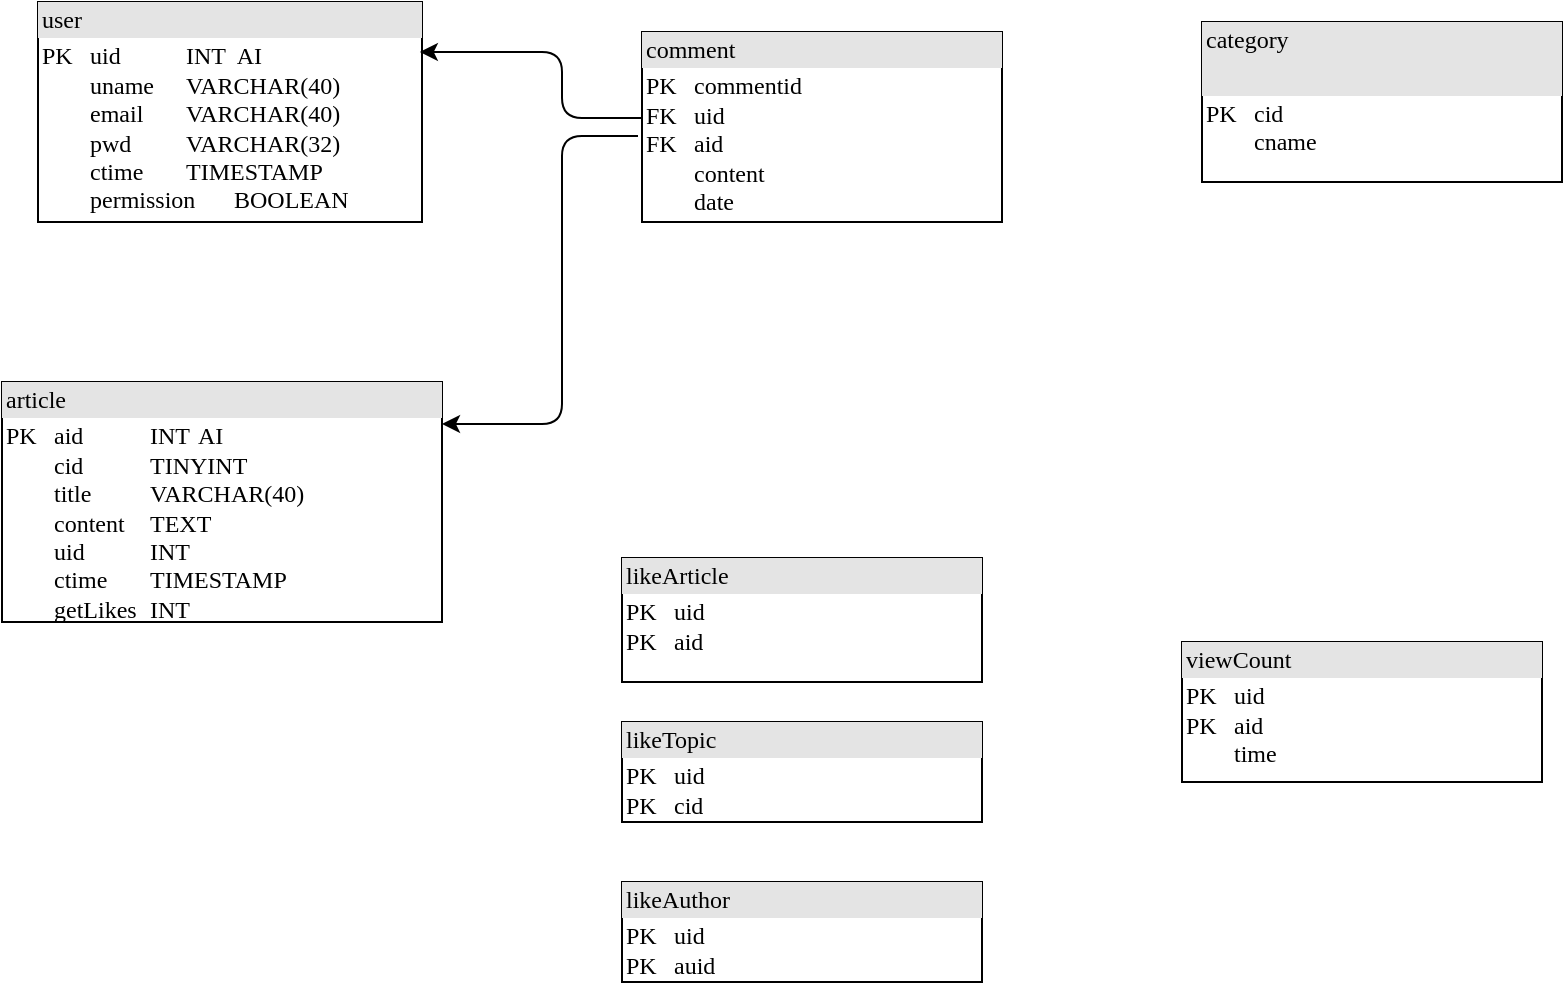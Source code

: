 <mxfile version="15.5.0" type="device"><diagram id="FQvaZNprBJo5bZB_rWkm" name="Page-1"><mxGraphModel dx="1360" dy="802" grid="1" gridSize="10" guides="1" tooltips="1" connect="1" arrows="1" fold="1" page="1" pageScale="1" pageWidth="827" pageHeight="1169" math="0" shadow="0"><root><mxCell id="0"/><mxCell id="1" parent="0"/><mxCell id="sJfGw9YsZJWu2Fgoc_I5-2" value="&lt;div style=&quot;box-sizing: border-box ; width: 100% ; background: #e4e4e4 ; padding: 2px&quot;&gt;article&lt;/div&gt;&lt;table style=&quot;width: 100% ; font-size: 1em&quot; cellpadding=&quot;2&quot; cellspacing=&quot;0&quot;&gt;&lt;tbody&gt;&lt;tr&gt;&lt;td&gt;PK&lt;span&gt;&#9;&lt;span style=&quot;white-space: pre&quot;&gt;&#9;&lt;/span&gt;&lt;/span&gt;aid&lt;span&gt;&#9;&lt;span style=&quot;white-space: pre&quot;&gt;&#9;&lt;/span&gt;&lt;span style=&quot;white-space: pre&quot;&gt;&#9;&lt;/span&gt;&lt;/span&gt;INT&lt;span style=&quot;white-space: pre&quot;&gt;&#9;&lt;/span&gt;AI&lt;br&gt;&lt;span&gt;&#9;&lt;/span&gt;&lt;span style=&quot;white-space: pre&quot;&gt;&#9;&lt;/span&gt;cid&lt;span style=&quot;white-space: pre&quot;&gt;&#9;&lt;/span&gt;&lt;span style=&quot;white-space: pre&quot;&gt;&#9;&lt;/span&gt;TINYINT&lt;span&gt;&lt;/span&gt;&lt;br&gt;&lt;span&gt;&#9;&lt;/span&gt;&lt;span&gt;&#9;&lt;/span&gt;&lt;span style=&quot;white-space: pre&quot;&gt;&#9;&lt;/span&gt;title&lt;span style=&quot;white-space: pre&quot;&gt;&#9;&lt;/span&gt;&lt;span style=&quot;white-space: pre&quot;&gt;&#9;&lt;/span&gt;VARCHAR(40)&lt;br&gt;&lt;span&gt;&#9;&lt;/span&gt;&lt;span&gt;&#9;&lt;/span&gt;&lt;span style=&quot;white-space: pre&quot;&gt;&#9;&lt;/span&gt;content&lt;span style=&quot;white-space: pre&quot;&gt;&#9;&lt;/span&gt;TEXT&lt;br&gt;&lt;span&gt;&#9;&lt;/span&gt;&lt;span style=&quot;white-space: pre&quot;&gt;&#9;&lt;/span&gt;uid&lt;span style=&quot;white-space: pre&quot;&gt;&#9;&lt;/span&gt;&lt;span style=&quot;white-space: pre&quot;&gt;&#9;&lt;/span&gt;INT&lt;br&gt;&lt;span&gt;&#9;&lt;/span&gt;&lt;span style=&quot;white-space: pre&quot;&gt;&#9;&lt;/span&gt;ctime&lt;span style=&quot;white-space: pre&quot;&gt;&#9;&lt;/span&gt;TIMESTAMP&lt;br&gt;&lt;span&gt;&#9;&lt;/span&gt;&lt;span&gt;&#9;&lt;/span&gt;&lt;span style=&quot;white-space: pre&quot;&gt;&#9;&lt;/span&gt;getLikes&lt;span style=&quot;white-space: pre&quot;&gt;&#9;&lt;/span&gt;INT&lt;br&gt;&lt;/td&gt;&lt;td&gt;&lt;/td&gt;&lt;/tr&gt;&lt;/tbody&gt;&lt;/table&gt;" style="verticalAlign=top;align=left;overflow=fill;html=1;rounded=0;shadow=0;comic=0;labelBackgroundColor=none;strokeWidth=1;fontFamily=Verdana;fontSize=12" parent="1" vertex="1"><mxGeometry x="80" y="290" width="220" height="120" as="geometry"/></mxCell><mxCell id="sJfGw9YsZJWu2Fgoc_I5-3" value="&lt;div style=&quot;box-sizing: border-box ; width: 100% ; background: #e4e4e4 ; padding: 2px&quot;&gt;user&lt;/div&gt;&lt;table style=&quot;width: 100% ; font-size: 1em&quot; cellpadding=&quot;2&quot; cellspacing=&quot;0&quot;&gt;&lt;tbody&gt;&lt;tr&gt;&lt;td&gt;PK&lt;span style=&quot;white-space: pre&quot;&gt;&#9;&lt;/span&gt;uid&lt;span style=&quot;white-space: pre&quot;&gt;&#9;&lt;span style=&quot;white-space: pre&quot;&gt;&#9;&lt;/span&gt;&lt;/span&gt;INT&amp;nbsp; AI&lt;span style=&quot;white-space: pre&quot;&gt;&#9;&lt;/span&gt;&lt;br&gt;&lt;span style=&quot;white-space: pre&quot;&gt;&#9;&lt;/span&gt;uname&lt;span style=&quot;white-space: pre&quot;&gt;&#9;&lt;/span&gt;VARCHAR(40)&lt;br&gt;&lt;span style=&quot;white-space: pre&quot;&gt;&#9;&lt;/span&gt;email&lt;span style=&quot;white-space: pre&quot;&gt;&#9;&lt;/span&gt;VARCHAR(40)&lt;br&gt;&lt;span style=&quot;white-space: pre&quot;&gt;&#9;&lt;/span&gt;pwd&lt;span style=&quot;white-space: pre&quot;&gt;&#9;&lt;/span&gt;&lt;span style=&quot;white-space: pre&quot;&gt;&#9;&lt;/span&gt;VARCHAR(32)&lt;br&gt;&lt;span style=&quot;white-space: pre&quot;&gt;&#9;&lt;/span&gt;ctime&lt;span style=&quot;white-space: pre&quot;&gt;&#9;&lt;/span&gt;TIMESTAMP&lt;br&gt;&lt;span style=&quot;white-space: pre&quot;&gt;&#9;&lt;/span&gt;permission&lt;span style=&quot;white-space: pre&quot;&gt;&#9;&lt;/span&gt;BOOLEAN&lt;br&gt;&lt;/td&gt;&lt;td&gt;&lt;/td&gt;&lt;/tr&gt;&lt;/tbody&gt;&lt;/table&gt;" style="verticalAlign=top;align=left;overflow=fill;html=1;rounded=0;shadow=0;comic=0;labelBackgroundColor=none;strokeWidth=1;fontFamily=Verdana;fontSize=12" parent="1" vertex="1"><mxGeometry x="98" y="100" width="192" height="110" as="geometry"/></mxCell><mxCell id="sJfGw9YsZJWu2Fgoc_I5-4" value="&lt;div style=&quot;box-sizing: border-box ; width: 100% ; background: #e4e4e4 ; padding: 2px&quot;&gt;comment&lt;/div&gt;&lt;table style=&quot;width: 100% ; font-size: 1em&quot; cellpadding=&quot;2&quot; cellspacing=&quot;0&quot;&gt;&lt;tbody&gt;&lt;tr&gt;&lt;td&gt;PK&lt;span style=&quot;white-space: pre&quot;&gt;&#9;&lt;/span&gt;commentid&lt;br&gt;FK&lt;span style=&quot;white-space: pre&quot;&gt;&#9;&lt;/span&gt;uid&lt;br&gt;FK&lt;span style=&quot;white-space: pre&quot;&gt;&#9;&lt;/span&gt;aid&lt;br&gt;&lt;span style=&quot;white-space: pre&quot;&gt;&#9;&lt;/span&gt;content&lt;br&gt;&lt;span style=&quot;white-space: pre&quot;&gt;&#9;&lt;/span&gt;date&lt;br&gt;&lt;/td&gt;&lt;td&gt;&lt;/td&gt;&lt;/tr&gt;&lt;/tbody&gt;&lt;/table&gt;" style="verticalAlign=top;align=left;overflow=fill;html=1;rounded=0;shadow=0;comic=0;labelBackgroundColor=none;strokeWidth=1;fontFamily=Verdana;fontSize=12" parent="1" vertex="1"><mxGeometry x="400" y="115" width="180" height="95" as="geometry"/></mxCell><mxCell id="sJfGw9YsZJWu2Fgoc_I5-5" value="" style="endArrow=classic;html=1;entryX=0.994;entryY=0.157;entryDx=0;entryDy=0;entryPerimeter=0;exitX=0;exitY=0.5;exitDx=0;exitDy=0;" parent="1" edge="1"><mxGeometry width="50" height="50" relative="1" as="geometry"><mxPoint x="400" y="158" as="sourcePoint"/><mxPoint x="288.92" y="124.98" as="targetPoint"/><Array as="points"><mxPoint x="360" y="158"/><mxPoint x="360" y="125"/></Array></mxGeometry></mxCell><mxCell id="sJfGw9YsZJWu2Fgoc_I5-6" value="" style="endArrow=classic;html=1;" parent="1" edge="1"><mxGeometry width="50" height="50" relative="1" as="geometry"><mxPoint x="398" y="167" as="sourcePoint"/><mxPoint x="300" y="311" as="targetPoint"/><Array as="points"><mxPoint x="360" y="167"/><mxPoint x="360" y="311"/></Array></mxGeometry></mxCell><mxCell id="sJfGw9YsZJWu2Fgoc_I5-7" value="&lt;div style=&quot;box-sizing: border-box ; width: 100% ; background: #e4e4e4 ; padding: 2px&quot;&gt;likeArticle&lt;/div&gt;&lt;table style=&quot;width: 100% ; font-size: 1em&quot; cellpadding=&quot;2&quot; cellspacing=&quot;0&quot;&gt;&lt;tbody&gt;&lt;tr&gt;&lt;td&gt;PK&lt;span style=&quot;white-space: pre&quot;&gt;&#9;&lt;/span&gt;uid&lt;br&gt;PK&lt;span style=&quot;white-space: pre&quot;&gt;&#9;&lt;/span&gt;aid&lt;br&gt;&lt;/td&gt;&lt;td&gt;&lt;/td&gt;&lt;/tr&gt;&lt;/tbody&gt;&lt;/table&gt;" style="verticalAlign=top;align=left;overflow=fill;html=1;rounded=0;shadow=0;comic=0;labelBackgroundColor=none;strokeWidth=1;fontFamily=Verdana;fontSize=12" parent="1" vertex="1"><mxGeometry x="390" y="378" width="180" height="62" as="geometry"/></mxCell><mxCell id="sJfGw9YsZJWu2Fgoc_I5-8" value="&lt;div style=&quot;box-sizing: border-box ; width: 100% ; background: #e4e4e4 ; padding: 2px&quot;&gt;category&lt;/div&gt;&lt;div style=&quot;box-sizing: border-box ; width: 100% ; background: #e4e4e4 ; padding: 2px&quot;&gt;&lt;br&gt;&lt;/div&gt;&lt;table style=&quot;width: 100% ; font-size: 1em&quot; cellpadding=&quot;2&quot; cellspacing=&quot;0&quot;&gt;&lt;tbody&gt;&lt;tr&gt;&lt;td&gt;PK&lt;span style=&quot;white-space: pre&quot;&gt;&#9;&lt;/span&gt;cid&lt;br&gt;&lt;span style=&quot;white-space: pre&quot;&gt;&#9;&lt;/span&gt;cname&lt;br&gt;&lt;br&gt;&lt;/td&gt;&lt;td&gt;&lt;/td&gt;&lt;/tr&gt;&lt;/tbody&gt;&lt;/table&gt;" style="verticalAlign=top;align=left;overflow=fill;html=1;rounded=0;shadow=0;comic=0;labelBackgroundColor=none;strokeWidth=1;fontFamily=Verdana;fontSize=12" parent="1" vertex="1"><mxGeometry x="680" y="110" width="180" height="80" as="geometry"/></mxCell><mxCell id="sJfGw9YsZJWu2Fgoc_I5-9" value="&lt;div style=&quot;box-sizing: border-box ; width: 100% ; background: #e4e4e4 ; padding: 2px&quot;&gt;viewCount&lt;/div&gt;&lt;table style=&quot;width: 100% ; font-size: 1em&quot; cellpadding=&quot;2&quot; cellspacing=&quot;0&quot;&gt;&lt;tbody&gt;&lt;tr&gt;&lt;td&gt;PK&lt;span style=&quot;white-space: pre&quot;&gt;&#9;&lt;/span&gt;uid&lt;br&gt;PK&lt;span style=&quot;white-space: pre&quot;&gt;&#9;&lt;/span&gt;aid&lt;br&gt;&lt;span style=&quot;white-space: pre&quot;&gt;&#9;&lt;/span&gt;time&lt;br&gt;&lt;/td&gt;&lt;td&gt;&lt;/td&gt;&lt;/tr&gt;&lt;/tbody&gt;&lt;/table&gt;" style="verticalAlign=top;align=left;overflow=fill;html=1;rounded=0;shadow=0;comic=0;labelBackgroundColor=none;strokeWidth=1;fontFamily=Verdana;fontSize=12" parent="1" vertex="1"><mxGeometry x="670" y="420" width="180" height="70" as="geometry"/></mxCell><mxCell id="sJfGw9YsZJWu2Fgoc_I5-10" value="&lt;div style=&quot;box-sizing: border-box ; width: 100% ; background: #e4e4e4 ; padding: 2px&quot;&gt;likeTopic&lt;/div&gt;&lt;table style=&quot;width: 100% ; font-size: 1em&quot; cellpadding=&quot;2&quot; cellspacing=&quot;0&quot;&gt;&lt;tbody&gt;&lt;tr&gt;&lt;td&gt;PK&lt;span style=&quot;white-space: pre&quot;&gt;&#9;&lt;/span&gt;uid&lt;br&gt;PK&lt;span style=&quot;white-space: pre&quot;&gt;&#9;&lt;/span&gt;cid&lt;br&gt;&lt;/td&gt;&lt;td&gt;&lt;/td&gt;&lt;/tr&gt;&lt;/tbody&gt;&lt;/table&gt;" style="verticalAlign=top;align=left;overflow=fill;html=1;rounded=0;shadow=0;comic=0;labelBackgroundColor=none;strokeWidth=1;fontFamily=Verdana;fontSize=12" parent="1" vertex="1"><mxGeometry x="390" y="460" width="180" height="50" as="geometry"/></mxCell><mxCell id="sJfGw9YsZJWu2Fgoc_I5-11" value="&lt;div style=&quot;box-sizing: border-box ; width: 100% ; background: #e4e4e4 ; padding: 2px&quot;&gt;likeAuthor&lt;/div&gt;&lt;table style=&quot;width: 100% ; font-size: 1em&quot; cellpadding=&quot;2&quot; cellspacing=&quot;0&quot;&gt;&lt;tbody&gt;&lt;tr&gt;&lt;td&gt;PK&lt;span style=&quot;white-space: pre&quot;&gt;&#9;&lt;/span&gt;uid&lt;br&gt;PK&lt;span style=&quot;white-space: pre&quot;&gt;&#9;&lt;/span&gt;auid&lt;br&gt;&lt;/td&gt;&lt;td&gt;&lt;/td&gt;&lt;/tr&gt;&lt;/tbody&gt;&lt;/table&gt;" style="verticalAlign=top;align=left;overflow=fill;html=1;rounded=0;shadow=0;comic=0;labelBackgroundColor=none;strokeWidth=1;fontFamily=Verdana;fontSize=12" parent="1" vertex="1"><mxGeometry x="390" y="540" width="180" height="50" as="geometry"/></mxCell></root></mxGraphModel></diagram></mxfile>